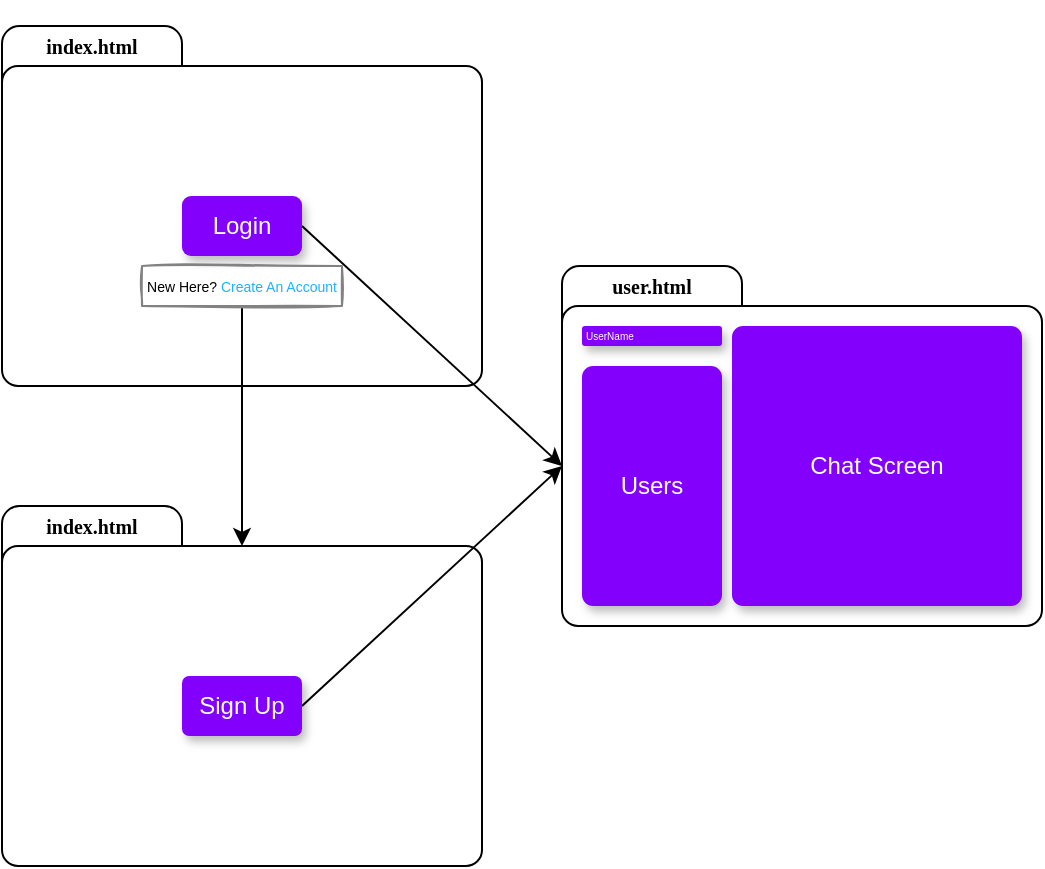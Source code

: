 <mxfile>
    <diagram id="HYUB20g4tRuGd1ExBshy" name="Page-1">
        <mxGraphModel dx="541" dy="416" grid="1" gridSize="10" guides="1" tooltips="1" connect="1" arrows="1" fold="1" page="1" pageScale="1" pageWidth="1500" pageHeight="1000" background="none" math="0" shadow="0">
            <root>
                <mxCell id="0"/>
                <mxCell id="1" parent="0"/>
                <mxCell id="31" value="" style="group" vertex="1" connectable="0" parent="1">
                    <mxGeometry x="40" y="260" width="90" height="40" as="geometry"/>
                </mxCell>
                <mxCell id="32" value="" style="rounded=1;whiteSpace=wrap;html=1;arcSize=22;sketch=0;" vertex="1" parent="31">
                    <mxGeometry width="90" height="40" as="geometry"/>
                </mxCell>
                <mxCell id="33" value="&lt;h5&gt;&lt;font face=&quot;Comic Sans MS&quot;&gt;index.html&lt;/font&gt;&lt;/h5&gt;" style="text;html=1;strokeColor=none;fillColor=none;align=center;verticalAlign=middle;whiteSpace=wrap;rounded=0;sketch=0;" vertex="1" parent="31">
                    <mxGeometry width="90" height="20" as="geometry"/>
                </mxCell>
                <mxCell id="30" value="" style="group" vertex="1" connectable="0" parent="1">
                    <mxGeometry x="40" y="20" width="90" height="40" as="geometry"/>
                </mxCell>
                <mxCell id="27" value="" style="rounded=1;whiteSpace=wrap;html=1;arcSize=22;sketch=0;" vertex="1" parent="30">
                    <mxGeometry width="90" height="40" as="geometry"/>
                </mxCell>
                <mxCell id="28" value="&lt;h5&gt;&lt;font face=&quot;Comic Sans MS&quot;&gt;index.html&lt;/font&gt;&lt;/h5&gt;" style="text;html=1;strokeColor=none;fillColor=none;align=center;verticalAlign=middle;whiteSpace=wrap;rounded=0;sketch=0;" vertex="1" parent="30">
                    <mxGeometry width="90" height="20" as="geometry"/>
                </mxCell>
                <mxCell id="3" value="" style="rounded=1;whiteSpace=wrap;html=1;arcSize=5;" parent="1" vertex="1">
                    <mxGeometry x="40" y="40" width="240" height="160" as="geometry"/>
                </mxCell>
                <mxCell id="5" value="" style="whiteSpace=wrap;html=1;rounded=1;arcSize=5;" parent="1" vertex="1">
                    <mxGeometry x="40" y="280" width="240" height="160" as="geometry"/>
                </mxCell>
                <mxCell id="22" style="edgeStyle=none;html=1;exitX=1;exitY=0.5;exitDx=0;exitDy=0;fontSize=7;fontColor=#1CB3FF;entryX=0;entryY=0.5;entryDx=0;entryDy=0;" parent="1" source="7" target="9" edge="1">
                    <mxGeometry relative="1" as="geometry"/>
                </mxCell>
                <mxCell id="7" value="Login" style="text;html=1;strokeColor=none;fillColor=#8300fd;align=center;verticalAlign=middle;whiteSpace=wrap;rounded=1;fontColor=#ffffff;shadow=1;" parent="1" vertex="1">
                    <mxGeometry x="130" y="105" width="60" height="30" as="geometry"/>
                </mxCell>
                <mxCell id="19" value="" style="edgeStyle=none;html=1;exitX=1;exitY=0.5;exitDx=0;exitDy=0;entryX=0;entryY=0.5;entryDx=0;entryDy=0;" parent="1" source="8" target="9" edge="1">
                    <mxGeometry relative="1" as="geometry">
                        <mxPoint x="320" y="360" as="targetPoint"/>
                    </mxGeometry>
                </mxCell>
                <mxCell id="8" value="Sign Up" style="text;html=1;strokeColor=none;fillColor=#8300fd;align=center;verticalAlign=middle;whiteSpace=wrap;rounded=1;fontColor=#ffffff;arcSize=12;glass=0;shadow=1;sketch=0;" parent="1" vertex="1">
                    <mxGeometry x="130" y="345" width="60" height="30" as="geometry"/>
                </mxCell>
                <mxCell id="21" style="edgeStyle=none;html=1;exitX=0.5;exitY=1;exitDx=0;exitDy=0;fontSize=7;fontColor=#1CB3FF;entryX=0.5;entryY=0;entryDx=0;entryDy=0;" parent="1" source="20" target="5" edge="1">
                    <mxGeometry relative="1" as="geometry"/>
                </mxCell>
                <mxCell id="20" value="&lt;font style=&quot;font-size: 7px&quot;&gt;New Here? &lt;font color=&quot;#1cb3ff&quot;&gt;Create An Account&lt;/font&gt;&lt;/font&gt;" style="text;html=1;strokeColor=#828282;fillColor=none;align=center;verticalAlign=middle;whiteSpace=wrap;rounded=0;shadow=0;glass=0;sketch=1;strokeWidth=1;spacing=3;spacingBottom=2;" parent="1" vertex="1">
                    <mxGeometry x="110" y="140" width="100" height="20" as="geometry"/>
                </mxCell>
                <mxCell id="26" value="" style="group;spacingBottom=2;" parent="1" vertex="1" connectable="0">
                    <mxGeometry x="320" y="160" width="240" height="160" as="geometry"/>
                </mxCell>
                <mxCell id="35" value="" style="group" vertex="1" connectable="0" parent="26">
                    <mxGeometry y="-20" width="90" height="40" as="geometry"/>
                </mxCell>
                <mxCell id="36" value="" style="rounded=1;whiteSpace=wrap;html=1;arcSize=22;sketch=0;" vertex="1" parent="35">
                    <mxGeometry width="90" height="40" as="geometry"/>
                </mxCell>
                <mxCell id="37" value="&lt;h5&gt;&lt;font face=&quot;Comic Sans MS&quot;&gt;user.html&lt;/font&gt;&lt;/h5&gt;" style="text;html=1;strokeColor=none;fillColor=none;align=center;verticalAlign=middle;whiteSpace=wrap;rounded=0;sketch=0;" vertex="1" parent="35">
                    <mxGeometry width="90" height="20" as="geometry"/>
                </mxCell>
                <mxCell id="9" value="" style="whiteSpace=wrap;html=1;rounded=1;arcSize=5;" parent="26" vertex="1">
                    <mxGeometry width="240" height="160" as="geometry"/>
                </mxCell>
                <mxCell id="13" value="Users" style="text;html=1;strokeColor=none;fillColor=#8300fd;align=center;verticalAlign=middle;whiteSpace=wrap;rounded=1;fontColor=#ffffff;shadow=1;arcSize=8;spacingTop=0;" parent="26" vertex="1">
                    <mxGeometry x="10" y="30" width="70" height="120" as="geometry"/>
                </mxCell>
                <mxCell id="24" value="Chat Screen" style="text;html=1;strokeColor=none;fillColor=#8300fd;align=center;verticalAlign=middle;whiteSpace=wrap;rounded=1;fontColor=#ffffff;shadow=1;arcSize=4;" parent="26" vertex="1">
                    <mxGeometry x="85" y="10" width="145" height="140" as="geometry"/>
                </mxCell>
                <mxCell id="25" value="&lt;font style=&quot;font-size: 5px&quot;&gt;UserName&lt;/font&gt;" style="text;html=1;strokeColor=none;fillColor=#8300fd;align=left;verticalAlign=middle;whiteSpace=wrap;rounded=1;fontColor=#ffffff;shadow=1;arcSize=15;spacingBottom=2;spacingTop=-2;" parent="26" vertex="1">
                    <mxGeometry x="10" y="10" width="70" height="10" as="geometry"/>
                </mxCell>
            </root>
        </mxGraphModel>
    </diagram>
</mxfile>